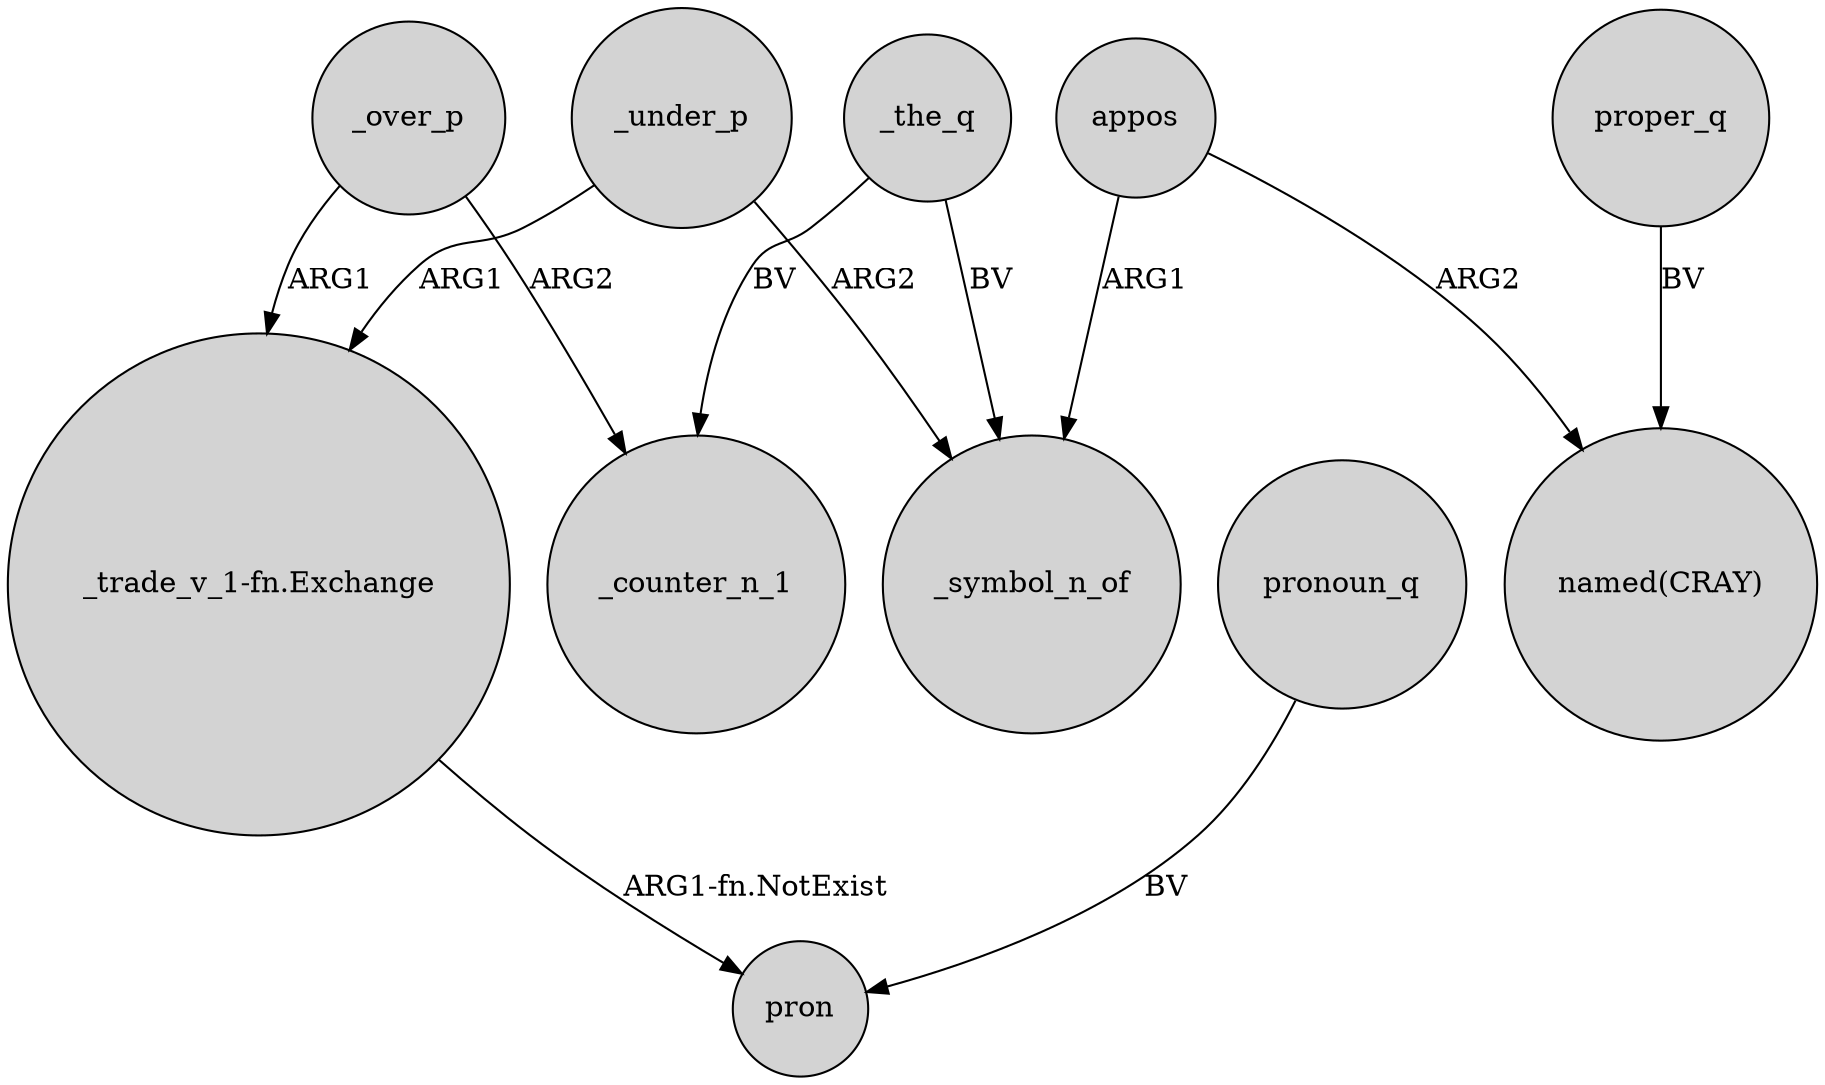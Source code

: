 digraph {
	node [shape=circle style=filled]
	_under_p -> _symbol_n_of [label=ARG2]
	_over_p -> "_trade_v_1-fn.Exchange" [label=ARG1]
	_the_q -> _counter_n_1 [label=BV]
	proper_q -> "named(CRAY)" [label=BV]
	_under_p -> "_trade_v_1-fn.Exchange" [label=ARG1]
	_over_p -> _counter_n_1 [label=ARG2]
	_the_q -> _symbol_n_of [label=BV]
	appos -> "named(CRAY)" [label=ARG2]
	"_trade_v_1-fn.Exchange" -> pron [label="ARG1-fn.NotExist"]
	appos -> _symbol_n_of [label=ARG1]
	pronoun_q -> pron [label=BV]
}
